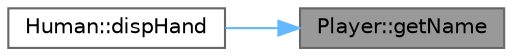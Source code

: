 digraph "Player::getName"
{
 // INTERACTIVE_SVG=YES
 // LATEX_PDF_SIZE
  bgcolor="transparent";
  edge [fontname=Helvetica,fontsize=10,labelfontname=Helvetica,labelfontsize=10];
  node [fontname=Helvetica,fontsize=10,shape=box,height=0.2,width=0.4];
  rankdir="RL";
  Node1 [id="Node000001",label="Player::getName",height=0.2,width=0.4,color="gray40", fillcolor="grey60", style="filled", fontcolor="black",tooltip="Get player's name."];
  Node1 -> Node2 [id="edge3_Node000001_Node000002",dir="back",color="steelblue1",style="solid",tooltip=" "];
  Node2 [id="Node000002",label="Human::dispHand",height=0.2,width=0.4,color="grey40", fillcolor="white", style="filled",URL="$class_human.html#a41589a8a97907c66a633f2aecab9c440",tooltip="Display human player's hand."];
}
